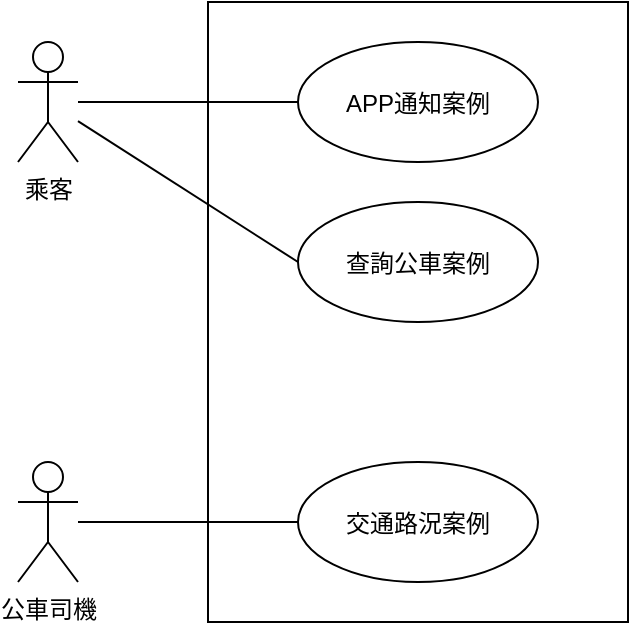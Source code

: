 <mxfile>
    <diagram id="freGRtVrbzGDc5Tks4so" name="使用案例圖">
        <mxGraphModel dx="771" dy="417" grid="1" gridSize="10" guides="1" tooltips="1" connect="1" arrows="1" fold="1" page="1" pageScale="1" pageWidth="827" pageHeight="1169" math="0" shadow="0">
            <root>
                <mxCell id="0"/>
                <mxCell id="1" parent="0"/>
                <mxCell id="AfRRr7Rnr8WvmsAcNSN2-10" value="" style="rounded=0;whiteSpace=wrap;html=1;" parent="1" vertex="1">
                    <mxGeometry x="185" y="70" width="210" height="310" as="geometry"/>
                </mxCell>
                <mxCell id="AfRRr7Rnr8WvmsAcNSN2-6" style="edgeStyle=none;html=1;entryX=0;entryY=0.5;entryDx=0;entryDy=0;endArrow=none;endFill=0;" parent="1" source="AfRRr7Rnr8WvmsAcNSN2-1" target="AfRRr7Rnr8WvmsAcNSN2-3" edge="1">
                    <mxGeometry relative="1" as="geometry"/>
                </mxCell>
                <mxCell id="AfRRr7Rnr8WvmsAcNSN2-7" style="edgeStyle=none;html=1;entryX=0;entryY=0.5;entryDx=0;entryDy=0;endArrow=none;endFill=0;" parent="1" source="AfRRr7Rnr8WvmsAcNSN2-1" target="AfRRr7Rnr8WvmsAcNSN2-4" edge="1">
                    <mxGeometry relative="1" as="geometry"/>
                </mxCell>
                <mxCell id="AfRRr7Rnr8WvmsAcNSN2-1" value="乘客" style="shape=umlActor;verticalLabelPosition=bottom;verticalAlign=top;html=1;" parent="1" vertex="1">
                    <mxGeometry x="90" y="90" width="30" height="60" as="geometry"/>
                </mxCell>
                <mxCell id="AfRRr7Rnr8WvmsAcNSN2-8" style="edgeStyle=none;html=1;entryX=0;entryY=0.5;entryDx=0;entryDy=0;endArrow=none;endFill=0;" parent="1" source="AfRRr7Rnr8WvmsAcNSN2-2" target="AfRRr7Rnr8WvmsAcNSN2-5" edge="1">
                    <mxGeometry relative="1" as="geometry"/>
                </mxCell>
                <mxCell id="AfRRr7Rnr8WvmsAcNSN2-2" value="公車司機" style="shape=umlActor;verticalLabelPosition=bottom;verticalAlign=top;html=1;" parent="1" vertex="1">
                    <mxGeometry x="90" y="300" width="30" height="60" as="geometry"/>
                </mxCell>
                <mxCell id="AfRRr7Rnr8WvmsAcNSN2-3" value="APP通知案例" style="ellipse;" parent="1" vertex="1">
                    <mxGeometry x="230" y="90" width="120" height="60" as="geometry"/>
                </mxCell>
                <mxCell id="AfRRr7Rnr8WvmsAcNSN2-4" value="查詢公車案例" style="ellipse;" parent="1" vertex="1">
                    <mxGeometry x="230" y="170" width="120" height="60" as="geometry"/>
                </mxCell>
                <mxCell id="AfRRr7Rnr8WvmsAcNSN2-5" value="交通路況案例" style="ellipse;" parent="1" vertex="1">
                    <mxGeometry x="230" y="300" width="120" height="60" as="geometry"/>
                </mxCell>
            </root>
        </mxGraphModel>
    </diagram>
    <diagram id="HTJeE4j5H1gRUUhWRiiJ" name="初步類別圖">
        <mxGraphModel dx="771" dy="417" grid="1" gridSize="10" guides="1" tooltips="1" connect="1" arrows="1" fold="1" page="1" pageScale="1" pageWidth="827" pageHeight="1169" math="0" shadow="0">
            <root>
                <mxCell id="0"/>
                <mxCell id="1" parent="0"/>
                <mxCell id="buLzTLu3LGarzLiVaL0H-18" style="edgeStyle=none;html=1;endArrow=none;endFill=0;entryX=0.023;entryY=0;entryDx=0;entryDy=0;entryPerimeter=0;" parent="1" source="buLzTLu3LGarzLiVaL0H-6" target="buLzTLu3LGarzLiVaL0H-12" edge="1">
                    <mxGeometry relative="1" as="geometry">
                        <mxPoint x="320" y="252" as="targetPoint"/>
                    </mxGeometry>
                </mxCell>
                <mxCell id="buLzTLu3LGarzLiVaL0H-19" value="1" style="edgeLabel;html=1;align=center;verticalAlign=bottom;resizable=0;points=[];" parent="buLzTLu3LGarzLiVaL0H-18" vertex="1" connectable="0">
                    <mxGeometry x="0.789" y="4" relative="1" as="geometry">
                        <mxPoint as="offset"/>
                    </mxGeometry>
                </mxCell>
                <mxCell id="buLzTLu3LGarzLiVaL0H-20" value="0..*" style="edgeLabel;html=1;align=center;verticalAlign=bottom;resizable=0;points=[];" parent="buLzTLu3LGarzLiVaL0H-18" vertex="1" connectable="0">
                    <mxGeometry x="-0.802" y="1" relative="1" as="geometry">
                        <mxPoint as="offset"/>
                    </mxGeometry>
                </mxCell>
                <mxCell id="buLzTLu3LGarzLiVaL0H-6" value="Passenger" style="swimlane;fontStyle=0;childLayout=stackLayout;horizontal=1;startSize=26;fillColor=none;horizontalStack=0;resizeParent=1;resizeParentMax=0;resizeLast=0;collapsible=1;marginBottom=0;" parent="1" vertex="1">
                    <mxGeometry x="60" y="226" width="140" height="52" as="geometry"/>
                </mxCell>
                <mxCell id="buLzTLu3LGarzLiVaL0H-7" value="name&#10;" style="text;strokeColor=none;fillColor=none;align=left;verticalAlign=top;spacingLeft=4;spacingRight=4;overflow=hidden;rotatable=0;points=[[0,0.5],[1,0.5]];portConstraint=eastwest;" parent="buLzTLu3LGarzLiVaL0H-6" vertex="1">
                    <mxGeometry y="26" width="140" height="26" as="geometry"/>
                </mxCell>
                <mxCell id="buLzTLu3LGarzLiVaL0H-21" style="edgeStyle=none;html=1;entryX=0.011;entryY=0.031;entryDx=0;entryDy=0;entryPerimeter=0;endArrow=none;endFill=0;" parent="1" source="buLzTLu3LGarzLiVaL0H-10" target="buLzTLu3LGarzLiVaL0H-15" edge="1">
                    <mxGeometry relative="1" as="geometry"/>
                </mxCell>
                <mxCell id="buLzTLu3LGarzLiVaL0H-22" value="1" style="edgeLabel;html=1;align=center;verticalAlign=bottom;resizable=0;points=[];" parent="buLzTLu3LGarzLiVaL0H-21" vertex="1" connectable="0">
                    <mxGeometry x="0.787" y="-1" relative="1" as="geometry">
                        <mxPoint as="offset"/>
                    </mxGeometry>
                </mxCell>
                <mxCell id="buLzTLu3LGarzLiVaL0H-10" value="Bus" style="swimlane;fontStyle=0;childLayout=stackLayout;horizontal=1;startSize=26;fillColor=none;horizontalStack=0;resizeParent=1;resizeParentMax=0;resizeLast=0;collapsible=1;marginBottom=0;" parent="1" vertex="1">
                    <mxGeometry x="330" y="200" width="140" height="104" as="geometry"/>
                </mxCell>
                <mxCell id="buLzTLu3LGarzLiVaL0H-11" value="Location" style="text;strokeColor=none;fillColor=none;align=left;verticalAlign=top;spacingLeft=4;spacingRight=4;overflow=hidden;rotatable=0;points=[[0,0.5],[1,0.5]];portConstraint=eastwest;" parent="buLzTLu3LGarzLiVaL0H-10" vertex="1">
                    <mxGeometry y="26" width="140" height="26" as="geometry"/>
                </mxCell>
                <mxCell id="buLzTLu3LGarzLiVaL0H-12" value="arrival time" style="text;strokeColor=none;fillColor=none;align=left;verticalAlign=top;spacingLeft=4;spacingRight=4;overflow=hidden;rotatable=0;points=[[0,0.5],[1,0.5]];portConstraint=eastwest;" parent="buLzTLu3LGarzLiVaL0H-10" vertex="1">
                    <mxGeometry y="52" width="140" height="26" as="geometry"/>
                </mxCell>
                <mxCell id="buLzTLu3LGarzLiVaL0H-13" value="driving route" style="text;strokeColor=none;fillColor=none;align=left;verticalAlign=top;spacingLeft=4;spacingRight=4;overflow=hidden;rotatable=0;points=[[0,0.5],[1,0.5]];portConstraint=eastwest;" parent="buLzTLu3LGarzLiVaL0H-10" vertex="1">
                    <mxGeometry y="78" width="140" height="26" as="geometry"/>
                </mxCell>
                <mxCell id="buLzTLu3LGarzLiVaL0H-14" value="Bus driver" style="swimlane;fontStyle=0;childLayout=stackLayout;horizontal=1;startSize=26;fillColor=none;horizontalStack=0;resizeParent=1;resizeParentMax=0;resizeLast=0;collapsible=1;marginBottom=0;" parent="1" vertex="1">
                    <mxGeometry x="590" y="226" width="140" height="52" as="geometry"/>
                </mxCell>
                <mxCell id="buLzTLu3LGarzLiVaL0H-15" value="driver ID" style="text;strokeColor=none;fillColor=none;align=left;verticalAlign=top;spacingLeft=4;spacingRight=4;overflow=hidden;rotatable=0;points=[[0,0.5],[1,0.5]];portConstraint=eastwest;" parent="buLzTLu3LGarzLiVaL0H-14" vertex="1">
                    <mxGeometry y="26" width="140" height="26" as="geometry"/>
                </mxCell>
            </root>
        </mxGraphModel>
    </diagram>
    <diagram id="IBM1qg4Eo7VAjWiR8M-I" name="app通知案例">
        <mxGraphModel dx="1542" dy="834" grid="1" gridSize="10" guides="1" tooltips="1" connect="1" arrows="1" fold="1" page="1" pageScale="1" pageWidth="827" pageHeight="1169" math="0" shadow="0">
            <root>
                <mxCell id="0"/>
                <mxCell id="1" parent="0"/>
                <mxCell id="x2ZYSUJHfPWw3KR5cAFx-3" value="OPT" style="shape=umlFrame;whiteSpace=wrap;html=1;width=50;height=30;boundedLbl=1;verticalAlign=middle;align=left;spacingLeft=5;" parent="1" vertex="1">
                    <mxGeometry x="40" y="230" width="760" height="555" as="geometry"/>
                </mxCell>
                <mxCell id="x2ZYSUJHfPWw3KR5cAFx-1" value="passenger" style="shape=umlActor;verticalLabelPosition=bottom;verticalAlign=top;html=1;direction=east;" parent="1" vertex="1">
                    <mxGeometry x="90" y="80" width="70" height="100" as="geometry"/>
                </mxCell>
                <mxCell id="x2ZYSUJHfPWw3KR5cAFx-2" value="" style="endArrow=classic;startArrow=none;endFill=1;startFill=0;endSize=8;html=1;verticalAlign=bottom;labelBackgroundColor=none;strokeWidth=3;dashed=1;" parent="1" edge="1">
                    <mxGeometry width="160" relative="1" as="geometry">
                        <mxPoint x="130" y="207.5" as="sourcePoint"/>
                        <mxPoint x="130" y="807.5" as="targetPoint"/>
                        <Array as="points"/>
                    </mxGeometry>
                </mxCell>
                <mxCell id="x2ZYSUJHfPWw3KR5cAFx-10" style="edgeStyle=none;html=1;dashed=1;" parent="1" source="x2ZYSUJHfPWw3KR5cAFx-6" edge="1">
                    <mxGeometry relative="1" as="geometry">
                        <mxPoint x="420" y="810" as="targetPoint"/>
                    </mxGeometry>
                </mxCell>
                <mxCell id="x2ZYSUJHfPWw3KR5cAFx-6" value="APP notification case" style="fontStyle=0;" parent="1" vertex="1">
                    <mxGeometry x="360" y="130" width="120" height="40" as="geometry"/>
                </mxCell>
                <mxCell id="sFdpPyXCxVNfVavakcEh-1" value="set notification botton" style="endArrow=open;startArrow=none;endFill=0;startFill=0;endSize=8;html=1;verticalAlign=bottom;labelBackgroundColor=none;strokeWidth=1;entryX=0.069;entryY=1.005;entryDx=0;entryDy=0;entryPerimeter=0;" parent="1" edge="1" target="w0l34LQlIXY_Ii3ltnpX-1">
                    <mxGeometry width="160" relative="1" as="geometry">
                        <mxPoint x="130" y="420" as="sourcePoint"/>
                        <mxPoint x="380" y="420" as="targetPoint"/>
                    </mxGeometry>
                </mxCell>
                <mxCell id="sFdpPyXCxVNfVavakcEh-2" value="notification message" style="endArrow=open;startArrow=none;endFill=0;startFill=0;endSize=8;html=1;verticalAlign=bottom;labelBackgroundColor=none;strokeWidth=1;dashed=1;exitX=0.856;exitY=1.081;exitDx=0;exitDy=0;exitPerimeter=0;" parent="1" edge="1" source="w0l34LQlIXY_Ii3ltnpX-1">
                    <mxGeometry width="160" relative="1" as="geometry">
                        <mxPoint x="370" y="530" as="sourcePoint"/>
                        <mxPoint x="130" y="530" as="targetPoint"/>
                    </mxGeometry>
                </mxCell>
                <mxCell id="w0l34LQlIXY_Ii3ltnpX-1" value="" style="rounded=0;whiteSpace=wrap;html=1;fillColor=#1ba1e2;fontColor=#ffffff;strokeColor=#006EAF;direction=south;" vertex="1" parent="1">
                    <mxGeometry x="390" y="410" width="60" height="140" as="geometry"/>
                </mxCell>
            </root>
        </mxGraphModel>
    </diagram>
    <diagram id="Lfmxvou7VoEOT8RlpWzD" name="查詢公車案例">
        <mxGraphModel dx="771" dy="417" grid="1" gridSize="10" guides="1" tooltips="1" connect="1" arrows="1" fold="1" page="1" pageScale="1" pageWidth="827" pageHeight="1169" math="0" shadow="0">
            <root>
                <mxCell id="0"/>
                <mxCell id="1" parent="0"/>
                <mxCell id="X5Rk0d19zi_00zVlmujK-1" value="&lt;span style=&quot;color: rgba(0, 0, 0, 0); font-family: monospace; font-size: 0px;&quot;&gt;%3CmxGraphModel%3E%3Croot%3E%3CmxCell%20id%3D%220%22%2F%3E%3CmxCell%20id%3D%221%22%20parent%3D%220%22%2F%3E%3CmxCell%20id%3D%222%22%20value%3D%22%22%20style%3D%22endArrow%3Dopen%3BstartArrow%3Dnone%3BendFill%3D0%3BstartFill%3D0%3BendSize%3D8%3Bhtml%3D1%3BverticalAlign%3Dbottom%3BlabelBackgroundColor%3Dnone%3BstrokeWidth%3D1%3B%22%20edge%3D%221%22%20parent%3D%221%22%3E%3CmxGeometry%20width%3D%22160%22%20relative%3D%221%22%20as%3D%22geometry%22%3E%3CmxPoint%20x%3D%22160%22%20y%3D%22340%22%20as%3D%22sourcePoint%22%2F%3E%3CmxPoint%20x%3D%22390%22%20y%3D%22340%22%20as%3D%22targetPoint%22%2F%3E%3C%2FmxGeometry%3E%3C%2FmxCell%3E%3C%2Froot%3E%3C%2FmxGraphModel%3E&lt;/span&gt;" style="shape=umlFrame;whiteSpace=wrap;html=1;width=50;height=30;boundedLbl=1;verticalAlign=middle;align=left;spacingLeft=5;" parent="1" vertex="1">
                    <mxGeometry x="80" y="200" width="630" height="480" as="geometry"/>
                </mxCell>
                <mxCell id="6yjK1QrMqKy7lyOnVOWb-1" value="passenger" style="shape=umlActor;verticalLabelPosition=bottom;verticalAlign=top;html=1;" parent="1" vertex="1">
                    <mxGeometry x="120" y="60" width="70" height="90" as="geometry"/>
                </mxCell>
                <mxCell id="6yjK1QrMqKy7lyOnVOWb-6" value="" style="endArrow=classic;startArrow=none;endFill=1;startFill=0;endSize=8;html=1;verticalAlign=bottom;labelBackgroundColor=none;strokeWidth=3;dashed=1;" parent="1" edge="1">
                    <mxGeometry width="160" relative="1" as="geometry">
                        <mxPoint x="154.5" y="170" as="sourcePoint"/>
                        <mxPoint x="150" y="700" as="targetPoint"/>
                    </mxGeometry>
                </mxCell>
                <mxCell id="Sc8S7GrdZaC-wCm8s1Ku-1" style="edgeStyle=none;html=1;dashed=1;" parent="1" source="J9x6y22kM2jq0GJAHZhb-1" edge="1">
                    <mxGeometry relative="1" as="geometry">
                        <mxPoint x="395" y="750" as="targetPoint"/>
                    </mxGeometry>
                </mxCell>
                <mxCell id="J9x6y22kM2jq0GJAHZhb-1" value="inquire bus case" style="fontStyle=0;dashed=1;" parent="1" vertex="1">
                    <mxGeometry x="335" y="110" width="120" height="40" as="geometry"/>
                </mxCell>
                <mxCell id="rfwhIK3XOb4xHGlW6ibo-2" value="search bus number" style="endArrow=open;startArrow=none;endFill=0;startFill=0;endSize=8;html=1;verticalAlign=bottom;labelBackgroundColor=none;strokeWidth=1;entryX=0.071;entryY=1.083;entryDx=0;entryDy=0;entryPerimeter=0;" parent="1" edge="1" target="Bi6bbVsH6jVP1AvV1WfW-1">
                    <mxGeometry width="160" relative="1" as="geometry">
                        <mxPoint x="160" y="340" as="sourcePoint"/>
                        <mxPoint x="350" y="340" as="targetPoint"/>
                    </mxGeometry>
                </mxCell>
                <mxCell id="rfwhIK3XOb4xHGlW6ibo-7" value="show message" style="endArrow=open;startArrow=none;endFill=0;startFill=0;endSize=8;html=1;verticalAlign=bottom;labelBackgroundColor=none;strokeWidth=1;dashed=1;exitX=0.917;exitY=1.065;exitDx=0;exitDy=0;exitPerimeter=0;" parent="1" edge="1" source="Bi6bbVsH6jVP1AvV1WfW-1">
                    <mxGeometry width="160" relative="1" as="geometry">
                        <mxPoint x="350" y="460" as="sourcePoint"/>
                        <mxPoint x="150" y="460" as="targetPoint"/>
                    </mxGeometry>
                </mxCell>
                <mxCell id="qDVS8AQga5yWB5x4QhRd-3" value="Bus information (bus license plate, bus number, bus location,&lt;br&gt;&amp;nbsp;arrival time, passing stop signs" style="endArrow=open;startArrow=none;endFill=0;startFill=0;endSize=8;html=1;verticalAlign=bottom;labelBackgroundColor=none;strokeWidth=1;" parent="1" edge="1">
                    <mxGeometry x="-0.04" y="110" width="160" relative="1" as="geometry">
                        <mxPoint x="430" y="340" as="sourcePoint"/>
                        <mxPoint x="430" y="460" as="targetPoint"/>
                        <Array as="points">
                            <mxPoint x="470" y="340"/>
                            <mxPoint x="470" y="460"/>
                        </Array>
                        <mxPoint as="offset"/>
                    </mxGeometry>
                </mxCell>
                <mxCell id="Bi6bbVsH6jVP1AvV1WfW-1" value="" style="rounded=0;whiteSpace=wrap;html=1;fillColor=#1ba1e2;fontColor=#ffffff;strokeColor=#006EAF;direction=south;" vertex="1" parent="1">
                    <mxGeometry x="365" y="330" width="60" height="140" as="geometry"/>
                </mxCell>
            </root>
        </mxGraphModel>
    </diagram>
    <diagram id="EVvW8SMmWxwQriUSxJSj" name="交通路況案例">
        <mxGraphModel dx="771" dy="417" grid="1" gridSize="10" guides="1" tooltips="1" connect="1" arrows="1" fold="1" page="1" pageScale="1" pageWidth="827" pageHeight="1169" math="0" shadow="0">
            <root>
                <mxCell id="0"/>
                <mxCell id="1" parent="0"/>
                <mxCell id="DvMazjU8bwMhEqVZtqTf-1" value="OPT" style="shape=umlFrame;whiteSpace=wrap;html=1;width=50;height=25;boundedLbl=1;verticalAlign=middle;align=left;spacingLeft=5;dashed=1;" parent="1" vertex="1">
                    <mxGeometry x="60" y="190" width="640" height="455" as="geometry"/>
                </mxCell>
                <mxCell id="DvMazjU8bwMhEqVZtqTf-2" value="bus driver" style="shape=umlActor;verticalLabelPosition=bottom;verticalAlign=top;html=1;dashed=1;" parent="1" vertex="1">
                    <mxGeometry x="120" y="80" width="50" height="70" as="geometry"/>
                </mxCell>
                <mxCell id="DvMazjU8bwMhEqVZtqTf-3" value="" style="endArrow=classic;startArrow=none;endFill=1;startFill=0;endSize=8;html=1;verticalAlign=bottom;labelBackgroundColor=none;strokeWidth=3;dashed=1;" parent="1" edge="1">
                    <mxGeometry width="160" relative="1" as="geometry">
                        <mxPoint x="144.5" y="181.5" as="sourcePoint"/>
                        <mxPoint x="144.5" y="703.5" as="targetPoint"/>
                    </mxGeometry>
                </mxCell>
                <mxCell id="DvMazjU8bwMhEqVZtqTf-5" style="edgeStyle=none;html=1;dashed=1;startArrow=none;" parent="1" source="Dv73xbuXenLdk-APp009-1" edge="1">
                    <mxGeometry relative="1" as="geometry">
                        <mxPoint x="380" y="710" as="targetPoint"/>
                    </mxGeometry>
                </mxCell>
                <mxCell id="DvMazjU8bwMhEqVZtqTf-4" value="Traffic condition case" style="fontStyle=0;dashed=1;" parent="1" vertex="1">
                    <mxGeometry x="320" y="130" width="120" height="40" as="geometry"/>
                </mxCell>
                <mxCell id="mRSz1C-ffoVa4D4wDn-L-1" value="road conditions search botton" style="endArrow=open;startArrow=none;endFill=0;startFill=0;endSize=8;html=1;verticalAlign=bottom;labelBackgroundColor=none;strokeWidth=1;entryX=0.085;entryY=1.071;entryDx=0;entryDy=0;entryPerimeter=0;" parent="1" edge="1" target="Dv73xbuXenLdk-APp009-1">
                    <mxGeometry width="160" relative="1" as="geometry">
                        <mxPoint x="140" y="320" as="sourcePoint"/>
                        <mxPoint x="330" y="320" as="targetPoint"/>
                    </mxGeometry>
                </mxCell>
                <mxCell id="mRSz1C-ffoVa4D4wDn-L-3" value="show traffic information" style="endArrow=open;startArrow=none;endFill=0;startFill=0;endSize=8;html=1;verticalAlign=bottom;labelBackgroundColor=none;strokeWidth=1;dashed=1;exitX=0.862;exitY=1.135;exitDx=0;exitDy=0;exitPerimeter=0;" parent="1" edge="1" source="Dv73xbuXenLdk-APp009-1">
                    <mxGeometry width="160" relative="1" as="geometry">
                        <mxPoint x="380" y="440" as="sourcePoint"/>
                        <mxPoint x="150" y="440" as="targetPoint"/>
                    </mxGeometry>
                </mxCell>
                <mxCell id="Dv73xbuXenLdk-APp009-2" value="" style="edgeStyle=none;html=1;dashed=1;endArrow=none;" edge="1" parent="1" source="DvMazjU8bwMhEqVZtqTf-4" target="Dv73xbuXenLdk-APp009-1">
                    <mxGeometry relative="1" as="geometry">
                        <mxPoint x="380" y="710" as="targetPoint"/>
                        <mxPoint x="380" y="170" as="sourcePoint"/>
                    </mxGeometry>
                </mxCell>
                <mxCell id="Dv73xbuXenLdk-APp009-1" value="" style="rounded=0;whiteSpace=wrap;html=1;fillColor=#1ba1e2;fontColor=#ffffff;strokeColor=#006EAF;direction=south;" vertex="1" parent="1">
                    <mxGeometry x="350" y="310" width="60" height="150" as="geometry"/>
                </mxCell>
            </root>
        </mxGraphModel>
    </diagram>
</mxfile>